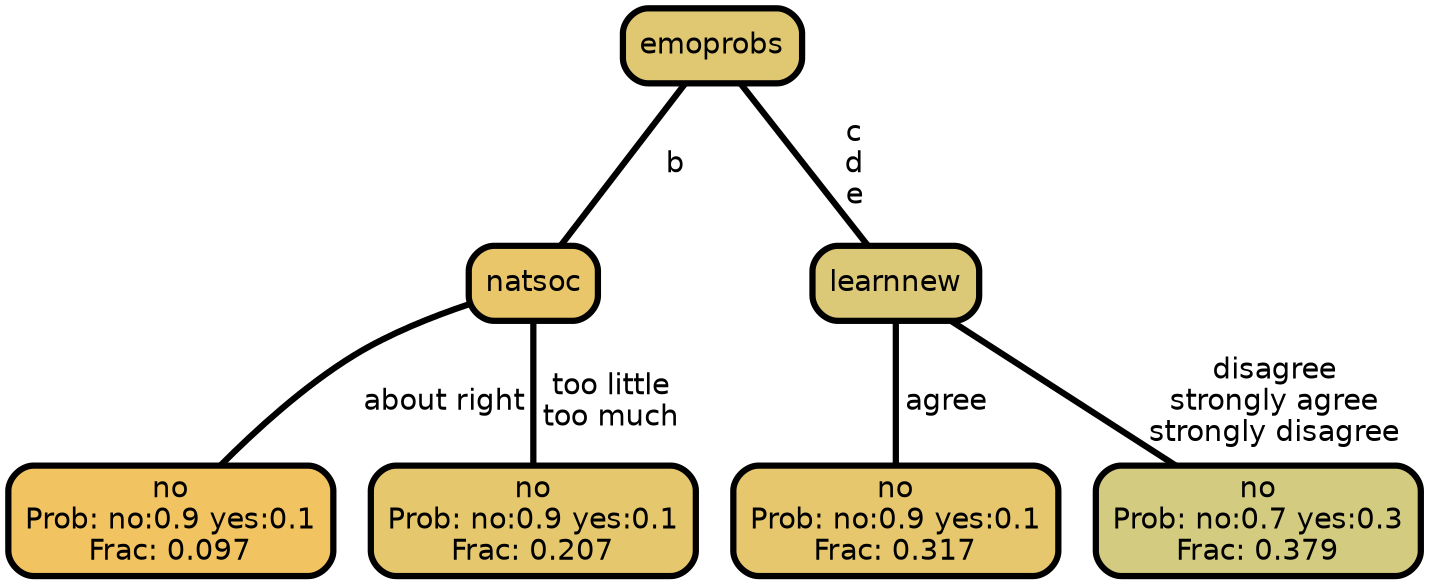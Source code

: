 graph Tree {
node [shape=box, style="filled, rounded",color="black",penwidth="3",fontcolor="black",                 fontname=helvetica] ;
graph [ranksep="0 equally", splines=straight,                 bgcolor=transparent, dpi=200] ;
edge [fontname=helvetica, color=black] ;
0 [label="no
Prob: no:0.9 yes:0.1
Frac: 0.097", fillcolor="#f2c461"] ;
1 [label="natsoc", fillcolor="#e9c66a"] ;
2 [label="no
Prob: no:0.9 yes:0.1
Frac: 0.207", fillcolor="#e5c76e"] ;
3 [label="emoprobs", fillcolor="#e0c873"] ;
4 [label="no
Prob: no:0.9 yes:0.1
Frac: 0.317", fillcolor="#e6c76d"] ;
5 [label="learnnew", fillcolor="#dcc977"] ;
6 [label="no
Prob: no:0.7 yes:0.3
Frac: 0.379", fillcolor="#d3cb80"] ;
1 -- 0 [label=" about right",penwidth=3] ;
1 -- 2 [label=" too little\n too much",penwidth=3] ;
3 -- 1 [label=" b",penwidth=3] ;
3 -- 5 [label=" c\n d\n e",penwidth=3] ;
5 -- 4 [label=" agree",penwidth=3] ;
5 -- 6 [label=" disagree\n strongly agree\n strongly disagree",penwidth=3] ;
{rank = same;}}